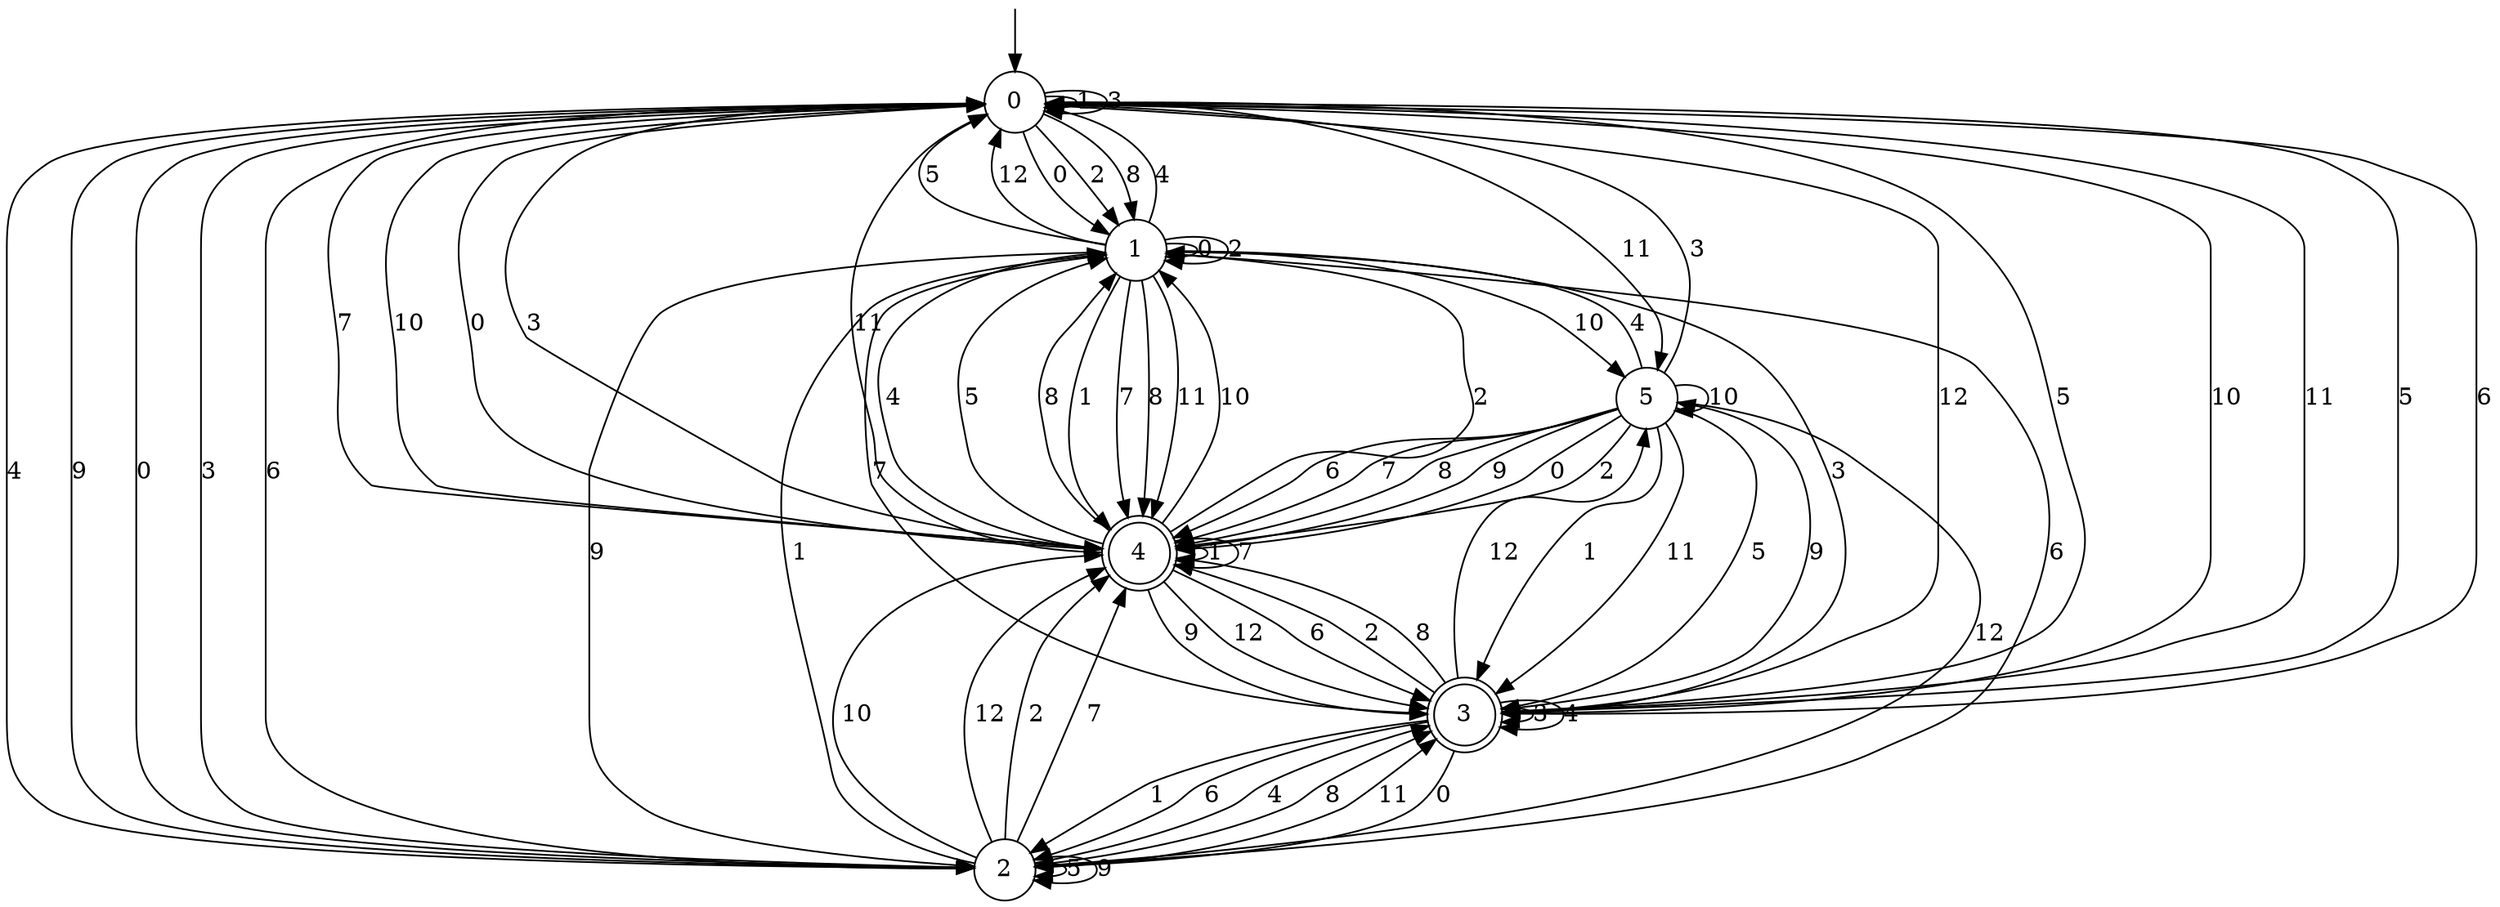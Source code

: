 digraph g {

	s0 [shape="circle" label="0"];
	s1 [shape="circle" label="1"];
	s2 [shape="circle" label="2"];
	s3 [shape="doublecircle" label="3"];
	s4 [shape="doublecircle" label="4"];
	s5 [shape="circle" label="5"];
	s0 -> s1 [label="0"];
	s0 -> s0 [label="1"];
	s0 -> s1 [label="2"];
	s0 -> s0 [label="3"];
	s0 -> s2 [label="4"];
	s0 -> s3 [label="5"];
	s0 -> s3 [label="6"];
	s0 -> s4 [label="7"];
	s0 -> s1 [label="8"];
	s0 -> s2 [label="9"];
	s0 -> s4 [label="10"];
	s0 -> s5 [label="11"];
	s0 -> s3 [label="12"];
	s1 -> s1 [label="0"];
	s1 -> s4 [label="1"];
	s1 -> s1 [label="2"];
	s1 -> s3 [label="3"];
	s1 -> s0 [label="4"];
	s1 -> s0 [label="5"];
	s1 -> s2 [label="6"];
	s1 -> s4 [label="7"];
	s1 -> s4 [label="8"];
	s1 -> s2 [label="9"];
	s1 -> s5 [label="10"];
	s1 -> s4 [label="11"];
	s1 -> s0 [label="12"];
	s2 -> s0 [label="0"];
	s2 -> s1 [label="1"];
	s2 -> s4 [label="2"];
	s2 -> s0 [label="3"];
	s2 -> s3 [label="4"];
	s2 -> s2 [label="5"];
	s2 -> s0 [label="6"];
	s2 -> s4 [label="7"];
	s2 -> s3 [label="8"];
	s2 -> s2 [label="9"];
	s2 -> s4 [label="10"];
	s2 -> s3 [label="11"];
	s2 -> s4 [label="12"];
	s3 -> s2 [label="0"];
	s3 -> s2 [label="1"];
	s3 -> s4 [label="2"];
	s3 -> s3 [label="3"];
	s3 -> s3 [label="4"];
	s3 -> s0 [label="5"];
	s3 -> s2 [label="6"];
	s3 -> s1 [label="7"];
	s3 -> s4 [label="8"];
	s3 -> s5 [label="9"];
	s3 -> s0 [label="10"];
	s3 -> s0 [label="11"];
	s3 -> s5 [label="12"];
	s4 -> s0 [label="0"];
	s4 -> s4 [label="1"];
	s4 -> s1 [label="2"];
	s4 -> s0 [label="3"];
	s4 -> s1 [label="4"];
	s4 -> s1 [label="5"];
	s4 -> s3 [label="6"];
	s4 -> s4 [label="7"];
	s4 -> s1 [label="8"];
	s4 -> s3 [label="9"];
	s4 -> s1 [label="10"];
	s4 -> s0 [label="11"];
	s4 -> s3 [label="12"];
	s5 -> s4 [label="0"];
	s5 -> s3 [label="1"];
	s5 -> s4 [label="2"];
	s5 -> s0 [label="3"];
	s5 -> s1 [label="4"];
	s5 -> s3 [label="5"];
	s5 -> s4 [label="6"];
	s5 -> s4 [label="7"];
	s5 -> s4 [label="8"];
	s5 -> s4 [label="9"];
	s5 -> s5 [label="10"];
	s5 -> s3 [label="11"];
	s5 -> s2 [label="12"];

__start0 [label="" shape="none" width="0" height="0"];
__start0 -> s0;

}
